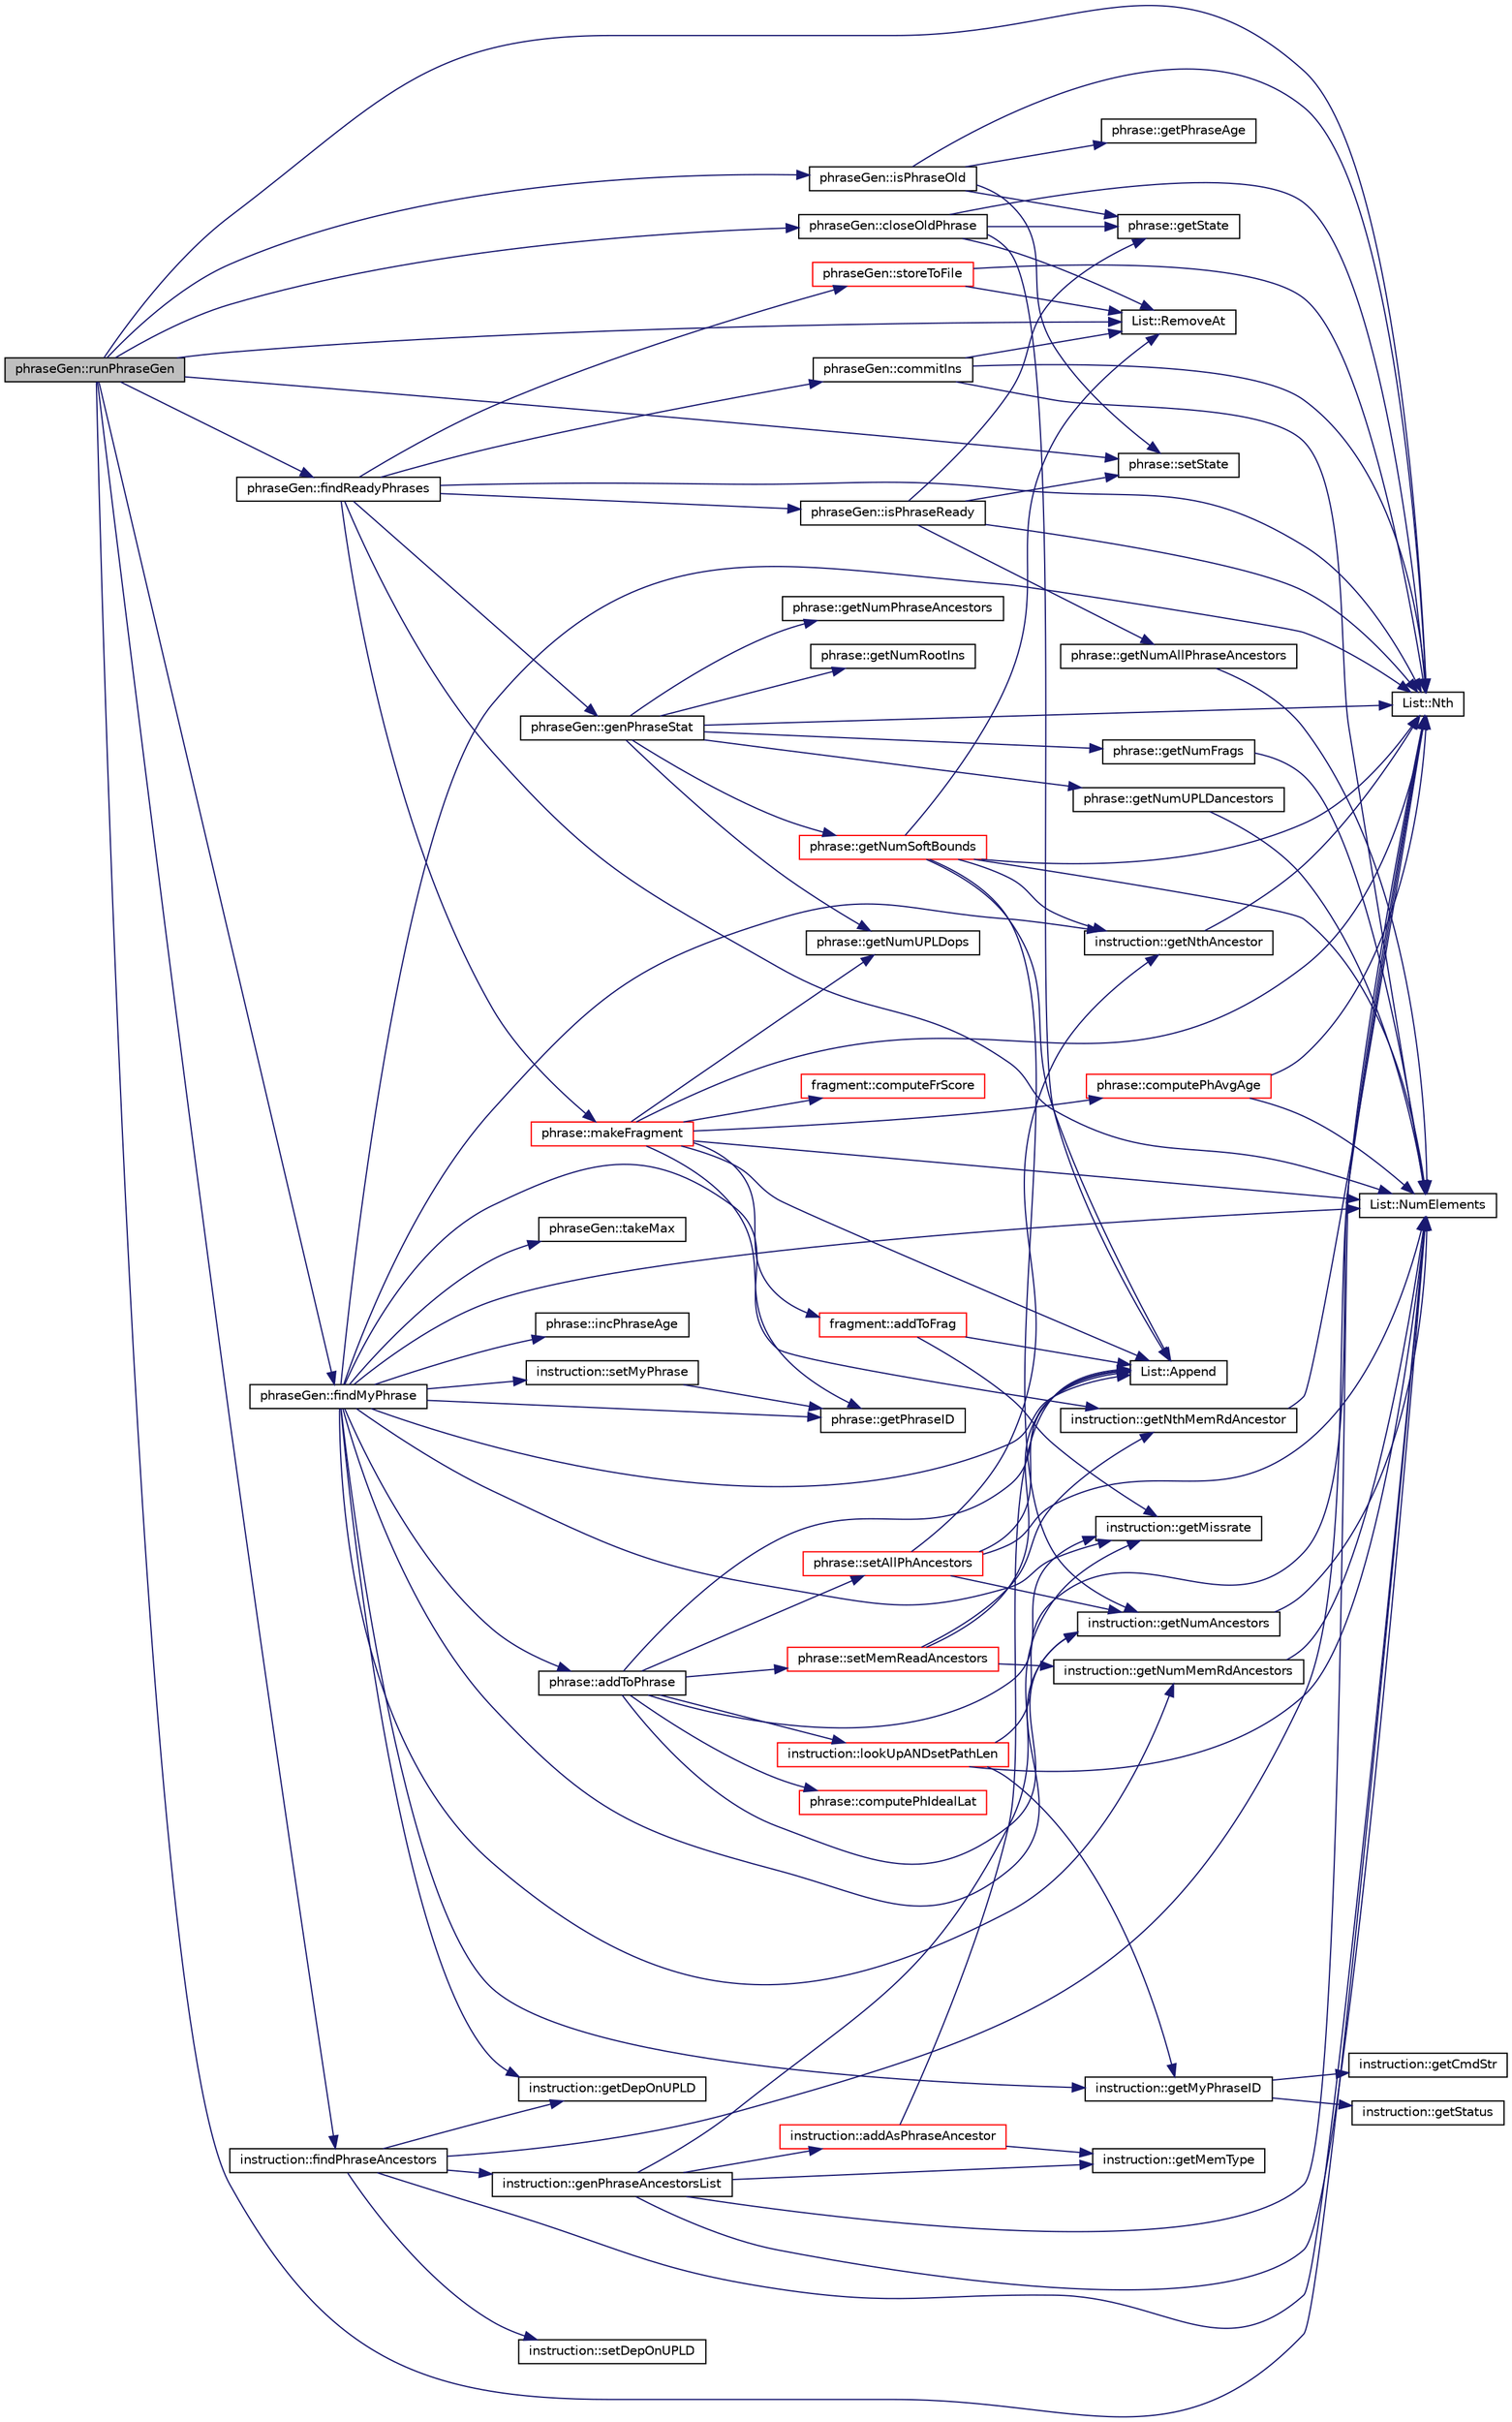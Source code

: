 digraph G
{
  edge [fontname="Helvetica",fontsize="10",labelfontname="Helvetica",labelfontsize="10"];
  node [fontname="Helvetica",fontsize="10",shape=record];
  rankdir=LR;
  Node1 [label="phraseGen::runPhraseGen",height=0.2,width=0.4,color="black", fillcolor="grey75", style="filled" fontcolor="black"];
  Node1 -> Node2 [color="midnightblue",fontsize="10",style="solid",fontname="Helvetica"];
  Node2 [label="phraseGen::closeOldPhrase",height=0.2,width=0.4,color="black", fillcolor="white", style="filled",URL="$classphraseGen.html#a35e9879ba8c8931661e112c579ead2b4"];
  Node2 -> Node3 [color="midnightblue",fontsize="10",style="solid",fontname="Helvetica"];
  Node3 [label="List::Append",height=0.2,width=0.4,color="black", fillcolor="white", style="filled",URL="$classList.html#a473190098e38206d0125b0737245e613"];
  Node2 -> Node4 [color="midnightblue",fontsize="10",style="solid",fontname="Helvetica"];
  Node4 [label="phrase::getState",height=0.2,width=0.4,color="black", fillcolor="white", style="filled",URL="$classphrase.html#a5f8a83c49715eab2fc1691ecc26fc50b"];
  Node2 -> Node5 [color="midnightblue",fontsize="10",style="solid",fontname="Helvetica"];
  Node5 [label="List::Nth",height=0.2,width=0.4,color="black", fillcolor="white", style="filled",URL="$classList.html#a5eb964816de33c85e1d46658ddf8c6c4"];
  Node2 -> Node6 [color="midnightblue",fontsize="10",style="solid",fontname="Helvetica"];
  Node6 [label="List::RemoveAt",height=0.2,width=0.4,color="black", fillcolor="white", style="filled",URL="$classList.html#af17f72d263f90d53ea8501b5b1853470"];
  Node1 -> Node7 [color="midnightblue",fontsize="10",style="solid",fontname="Helvetica"];
  Node7 [label="phraseGen::findMyPhrase",height=0.2,width=0.4,color="black", fillcolor="white", style="filled",URL="$classphraseGen.html#a04d54cfe18dfef407499f3e6829c32d3"];
  Node7 -> Node8 [color="midnightblue",fontsize="10",style="solid",fontname="Helvetica"];
  Node8 [label="phrase::addToPhrase",height=0.2,width=0.4,color="black", fillcolor="white", style="filled",URL="$classphrase.html#a747fdf8e7ac40b4bad71d20129ae0e73"];
  Node8 -> Node3 [color="midnightblue",fontsize="10",style="solid",fontname="Helvetica"];
  Node8 -> Node9 [color="midnightblue",fontsize="10",style="solid",fontname="Helvetica"];
  Node9 [label="phrase::computePhIdealLat",height=0.2,width=0.4,color="red", fillcolor="white", style="filled",URL="$classphrase.html#a3802e4135d44de3591bf71a939b37123"];
  Node8 -> Node10 [color="midnightblue",fontsize="10",style="solid",fontname="Helvetica"];
  Node10 [label="instruction::getMissrate",height=0.2,width=0.4,color="black", fillcolor="white", style="filled",URL="$classinstruction.html#a7f04521e22bec22c519fdc44d7c8b83a"];
  Node8 -> Node11 [color="midnightblue",fontsize="10",style="solid",fontname="Helvetica"];
  Node11 [label="instruction::getNumAncestors",height=0.2,width=0.4,color="black", fillcolor="white", style="filled",URL="$classinstruction.html#a2e29e3536ad20c65b6c7b76ba6e37ad8"];
  Node11 -> Node12 [color="midnightblue",fontsize="10",style="solid",fontname="Helvetica"];
  Node12 [label="List::NumElements",height=0.2,width=0.4,color="black", fillcolor="white", style="filled",URL="$classList.html#ac2e9d50f703b01bf643fa6ce50837c26"];
  Node8 -> Node13 [color="midnightblue",fontsize="10",style="solid",fontname="Helvetica"];
  Node13 [label="instruction::lookUpANDsetPathLen",height=0.2,width=0.4,color="red", fillcolor="white", style="filled",URL="$classinstruction.html#aad7cdb8a4cb4aa3f6fa92ceba462a106"];
  Node13 -> Node14 [color="midnightblue",fontsize="10",style="solid",fontname="Helvetica"];
  Node14 [label="instruction::getMyPhraseID",height=0.2,width=0.4,color="black", fillcolor="white", style="filled",URL="$classinstruction.html#a5047f83c94ed37bcae844d295ba0e6e4"];
  Node14 -> Node15 [color="midnightblue",fontsize="10",style="solid",fontname="Helvetica"];
  Node15 [label="instruction::getCmdStr",height=0.2,width=0.4,color="black", fillcolor="white", style="filled",URL="$classinstruction.html#a95d2dc965b2b6bb037d31af748b98d30"];
  Node14 -> Node16 [color="midnightblue",fontsize="10",style="solid",fontname="Helvetica"];
  Node16 [label="instruction::getStatus",height=0.2,width=0.4,color="black", fillcolor="white", style="filled",URL="$classinstruction.html#ae93f7b1b0385897bb15fc795ee654c37"];
  Node13 -> Node5 [color="midnightblue",fontsize="10",style="solid",fontname="Helvetica"];
  Node13 -> Node12 [color="midnightblue",fontsize="10",style="solid",fontname="Helvetica"];
  Node8 -> Node17 [color="midnightblue",fontsize="10",style="solid",fontname="Helvetica"];
  Node17 [label="phrase::setAllPhAncestors",height=0.2,width=0.4,color="red", fillcolor="white", style="filled",URL="$classphrase.html#a6e02c8bca1014c332e8d137be57193a4"];
  Node17 -> Node3 [color="midnightblue",fontsize="10",style="solid",fontname="Helvetica"];
  Node17 -> Node18 [color="midnightblue",fontsize="10",style="solid",fontname="Helvetica"];
  Node18 [label="instruction::getNthAncestor",height=0.2,width=0.4,color="black", fillcolor="white", style="filled",URL="$classinstruction.html#aee9c18eaa3dfe56eacc82ac31b8231d5"];
  Node18 -> Node5 [color="midnightblue",fontsize="10",style="solid",fontname="Helvetica"];
  Node17 -> Node11 [color="midnightblue",fontsize="10",style="solid",fontname="Helvetica"];
  Node17 -> Node12 [color="midnightblue",fontsize="10",style="solid",fontname="Helvetica"];
  Node8 -> Node19 [color="midnightblue",fontsize="10",style="solid",fontname="Helvetica"];
  Node19 [label="phrase::setMemReadAncestors",height=0.2,width=0.4,color="red", fillcolor="white", style="filled",URL="$classphrase.html#a486ed90f05206280c5a03441acd3f181"];
  Node19 -> Node3 [color="midnightblue",fontsize="10",style="solid",fontname="Helvetica"];
  Node19 -> Node20 [color="midnightblue",fontsize="10",style="solid",fontname="Helvetica"];
  Node20 [label="instruction::getNthMemRdAncestor",height=0.2,width=0.4,color="black", fillcolor="white", style="filled",URL="$classinstruction.html#ade9345ce46d71d566971798ea924a325"];
  Node20 -> Node5 [color="midnightblue",fontsize="10",style="solid",fontname="Helvetica"];
  Node19 -> Node21 [color="midnightblue",fontsize="10",style="solid",fontname="Helvetica"];
  Node21 [label="instruction::getNumMemRdAncestors",height=0.2,width=0.4,color="black", fillcolor="white", style="filled",URL="$classinstruction.html#a2a1e30e887dabbb7b60cc71a1d466105"];
  Node21 -> Node12 [color="midnightblue",fontsize="10",style="solid",fontname="Helvetica"];
  Node7 -> Node3 [color="midnightblue",fontsize="10",style="solid",fontname="Helvetica"];
  Node7 -> Node22 [color="midnightblue",fontsize="10",style="solid",fontname="Helvetica"];
  Node22 [label="instruction::getDepOnUPLD",height=0.2,width=0.4,color="black", fillcolor="white", style="filled",URL="$classinstruction.html#aa523eec9522b3dfa68918b24c378fcc2"];
  Node7 -> Node10 [color="midnightblue",fontsize="10",style="solid",fontname="Helvetica"];
  Node7 -> Node14 [color="midnightblue",fontsize="10",style="solid",fontname="Helvetica"];
  Node7 -> Node18 [color="midnightblue",fontsize="10",style="solid",fontname="Helvetica"];
  Node7 -> Node20 [color="midnightblue",fontsize="10",style="solid",fontname="Helvetica"];
  Node7 -> Node11 [color="midnightblue",fontsize="10",style="solid",fontname="Helvetica"];
  Node7 -> Node21 [color="midnightblue",fontsize="10",style="solid",fontname="Helvetica"];
  Node7 -> Node23 [color="midnightblue",fontsize="10",style="solid",fontname="Helvetica"];
  Node23 [label="phrase::getPhraseID",height=0.2,width=0.4,color="black", fillcolor="white", style="filled",URL="$classphrase.html#af752a00d3a1ec5ff1df4614ceb959027"];
  Node7 -> Node24 [color="midnightblue",fontsize="10",style="solid",fontname="Helvetica"];
  Node24 [label="phrase::incPhraseAge",height=0.2,width=0.4,color="black", fillcolor="white", style="filled",URL="$classphrase.html#a018c05c468cda3c143161ca33c8ff509"];
  Node7 -> Node5 [color="midnightblue",fontsize="10",style="solid",fontname="Helvetica"];
  Node7 -> Node12 [color="midnightblue",fontsize="10",style="solid",fontname="Helvetica"];
  Node7 -> Node25 [color="midnightblue",fontsize="10",style="solid",fontname="Helvetica"];
  Node25 [label="instruction::setMyPhrase",height=0.2,width=0.4,color="black", fillcolor="white", style="filled",URL="$classinstruction.html#aa2c3a45485ab0112df0187f08fd8a143"];
  Node25 -> Node23 [color="midnightblue",fontsize="10",style="solid",fontname="Helvetica"];
  Node7 -> Node26 [color="midnightblue",fontsize="10",style="solid",fontname="Helvetica"];
  Node26 [label="phraseGen::takeMax",height=0.2,width=0.4,color="black", fillcolor="white", style="filled",URL="$classphraseGen.html#ae79ea02ec875c2586543f8c844c721a0"];
  Node1 -> Node27 [color="midnightblue",fontsize="10",style="solid",fontname="Helvetica"];
  Node27 [label="instruction::findPhraseAncestors",height=0.2,width=0.4,color="black", fillcolor="white", style="filled",URL="$classinstruction.html#aed4714151da7fbcbe65485e5699cd72c"];
  Node27 -> Node28 [color="midnightblue",fontsize="10",style="solid",fontname="Helvetica"];
  Node28 [label="instruction::genPhraseAncestorsList",height=0.2,width=0.4,color="black", fillcolor="white", style="filled",URL="$classinstruction.html#af5a1d9e1a8a25f768c3dadf66fb83362"];
  Node28 -> Node29 [color="midnightblue",fontsize="10",style="solid",fontname="Helvetica"];
  Node29 [label="instruction::addAsPhraseAncestor",height=0.2,width=0.4,color="red", fillcolor="white", style="filled",URL="$classinstruction.html#a70d88f6c0d2cc47b2c18acd3118de671"];
  Node29 -> Node3 [color="midnightblue",fontsize="10",style="solid",fontname="Helvetica"];
  Node29 -> Node30 [color="midnightblue",fontsize="10",style="solid",fontname="Helvetica"];
  Node30 [label="instruction::getMemType",height=0.2,width=0.4,color="black", fillcolor="white", style="filled",URL="$classinstruction.html#a8051847b8731d697107d682564a7385f"];
  Node28 -> Node30 [color="midnightblue",fontsize="10",style="solid",fontname="Helvetica"];
  Node28 -> Node10 [color="midnightblue",fontsize="10",style="solid",fontname="Helvetica"];
  Node28 -> Node5 [color="midnightblue",fontsize="10",style="solid",fontname="Helvetica"];
  Node28 -> Node12 [color="midnightblue",fontsize="10",style="solid",fontname="Helvetica"];
  Node27 -> Node22 [color="midnightblue",fontsize="10",style="solid",fontname="Helvetica"];
  Node27 -> Node5 [color="midnightblue",fontsize="10",style="solid",fontname="Helvetica"];
  Node27 -> Node12 [color="midnightblue",fontsize="10",style="solid",fontname="Helvetica"];
  Node27 -> Node31 [color="midnightblue",fontsize="10",style="solid",fontname="Helvetica"];
  Node31 [label="instruction::setDepOnUPLD",height=0.2,width=0.4,color="black", fillcolor="white", style="filled",URL="$classinstruction.html#a99ed8de1173de1012b31333788a3e1a9"];
  Node1 -> Node32 [color="midnightblue",fontsize="10",style="solid",fontname="Helvetica"];
  Node32 [label="phraseGen::findReadyPhrases",height=0.2,width=0.4,color="black", fillcolor="white", style="filled",URL="$classphraseGen.html#ab1fd52686e66bea06bd08d7fc8a4eb23"];
  Node32 -> Node33 [color="midnightblue",fontsize="10",style="solid",fontname="Helvetica"];
  Node33 [label="phraseGen::commitIns",height=0.2,width=0.4,color="black", fillcolor="white", style="filled",URL="$classphraseGen.html#aa1371990d9d8c3f0804bea4a6129cbae"];
  Node33 -> Node5 [color="midnightblue",fontsize="10",style="solid",fontname="Helvetica"];
  Node33 -> Node12 [color="midnightblue",fontsize="10",style="solid",fontname="Helvetica"];
  Node33 -> Node6 [color="midnightblue",fontsize="10",style="solid",fontname="Helvetica"];
  Node32 -> Node34 [color="midnightblue",fontsize="10",style="solid",fontname="Helvetica"];
  Node34 [label="phraseGen::genPhraseStat",height=0.2,width=0.4,color="black", fillcolor="white", style="filled",URL="$classphraseGen.html#a8aa6ac2c304d3545c10da7c70ae6445d"];
  Node34 -> Node35 [color="midnightblue",fontsize="10",style="solid",fontname="Helvetica"];
  Node35 [label="phrase::getNumFrags",height=0.2,width=0.4,color="black", fillcolor="white", style="filled",URL="$classphrase.html#aad5e612377e6573abc754ad5b9dc2618"];
  Node35 -> Node12 [color="midnightblue",fontsize="10",style="solid",fontname="Helvetica"];
  Node34 -> Node36 [color="midnightblue",fontsize="10",style="solid",fontname="Helvetica"];
  Node36 [label="phrase::getNumPhraseAncestors",height=0.2,width=0.4,color="black", fillcolor="white", style="filled",URL="$classphrase.html#a8233a60f6da58ab8a72762da871e202f"];
  Node34 -> Node37 [color="midnightblue",fontsize="10",style="solid",fontname="Helvetica"];
  Node37 [label="phrase::getNumRootIns",height=0.2,width=0.4,color="black", fillcolor="white", style="filled",URL="$classphrase.html#a15938fc7a89b507ee68da569a8446552"];
  Node34 -> Node38 [color="midnightblue",fontsize="10",style="solid",fontname="Helvetica"];
  Node38 [label="phrase::getNumSoftBounds",height=0.2,width=0.4,color="red", fillcolor="white", style="filled",URL="$classphrase.html#afed9a471ff76a9155ccf016441753456"];
  Node38 -> Node3 [color="midnightblue",fontsize="10",style="solid",fontname="Helvetica"];
  Node38 -> Node18 [color="midnightblue",fontsize="10",style="solid",fontname="Helvetica"];
  Node38 -> Node11 [color="midnightblue",fontsize="10",style="solid",fontname="Helvetica"];
  Node38 -> Node5 [color="midnightblue",fontsize="10",style="solid",fontname="Helvetica"];
  Node38 -> Node12 [color="midnightblue",fontsize="10",style="solid",fontname="Helvetica"];
  Node38 -> Node6 [color="midnightblue",fontsize="10",style="solid",fontname="Helvetica"];
  Node34 -> Node39 [color="midnightblue",fontsize="10",style="solid",fontname="Helvetica"];
  Node39 [label="phrase::getNumUPLDancestors",height=0.2,width=0.4,color="black", fillcolor="white", style="filled",URL="$classphrase.html#abcf56d6bce291a90c7a95f336b9230ea"];
  Node39 -> Node12 [color="midnightblue",fontsize="10",style="solid",fontname="Helvetica"];
  Node34 -> Node40 [color="midnightblue",fontsize="10",style="solid",fontname="Helvetica"];
  Node40 [label="phrase::getNumUPLDops",height=0.2,width=0.4,color="black", fillcolor="white", style="filled",URL="$classphrase.html#a48e689fefaabe6f63f6987e25fd70159"];
  Node34 -> Node5 [color="midnightblue",fontsize="10",style="solid",fontname="Helvetica"];
  Node32 -> Node41 [color="midnightblue",fontsize="10",style="solid",fontname="Helvetica"];
  Node41 [label="phraseGen::isPhraseReady",height=0.2,width=0.4,color="black", fillcolor="white", style="filled",URL="$classphraseGen.html#aa63dd2ce73bcee18bea216bbc4899c76"];
  Node41 -> Node42 [color="midnightblue",fontsize="10",style="solid",fontname="Helvetica"];
  Node42 [label="phrase::getNumAllPhraseAncestors",height=0.2,width=0.4,color="black", fillcolor="white", style="filled",URL="$classphrase.html#afa8a3db74c2282bac47b136ddc8441e5"];
  Node42 -> Node12 [color="midnightblue",fontsize="10",style="solid",fontname="Helvetica"];
  Node41 -> Node4 [color="midnightblue",fontsize="10",style="solid",fontname="Helvetica"];
  Node41 -> Node5 [color="midnightblue",fontsize="10",style="solid",fontname="Helvetica"];
  Node41 -> Node43 [color="midnightblue",fontsize="10",style="solid",fontname="Helvetica"];
  Node43 [label="phrase::setState",height=0.2,width=0.4,color="black", fillcolor="white", style="filled",URL="$classphrase.html#a4df8152811c37d4e9bb0411bac21c403"];
  Node32 -> Node44 [color="midnightblue",fontsize="10",style="solid",fontname="Helvetica"];
  Node44 [label="phrase::makeFragment",height=0.2,width=0.4,color="red", fillcolor="white", style="filled",URL="$classphrase.html#ad596b3bf1c197e53a509dc02f41957cd"];
  Node44 -> Node45 [color="midnightblue",fontsize="10",style="solid",fontname="Helvetica"];
  Node45 [label="fragment::addToFrag",height=0.2,width=0.4,color="red", fillcolor="white", style="filled",URL="$classfragment.html#a536afae1860d52f35d230572958c5a48"];
  Node45 -> Node3 [color="midnightblue",fontsize="10",style="solid",fontname="Helvetica"];
  Node45 -> Node10 [color="midnightblue",fontsize="10",style="solid",fontname="Helvetica"];
  Node44 -> Node3 [color="midnightblue",fontsize="10",style="solid",fontname="Helvetica"];
  Node44 -> Node46 [color="midnightblue",fontsize="10",style="solid",fontname="Helvetica"];
  Node46 [label="fragment::computeFrScore",height=0.2,width=0.4,color="red", fillcolor="white", style="filled",URL="$classfragment.html#aaedc29f218f89cf851a75ae3093ef0a3"];
  Node44 -> Node47 [color="midnightblue",fontsize="10",style="solid",fontname="Helvetica"];
  Node47 [label="phrase::computePhAvgAge",height=0.2,width=0.4,color="red", fillcolor="white", style="filled",URL="$classphrase.html#af6067e30694915a2f2bf40a83e0630f2"];
  Node47 -> Node5 [color="midnightblue",fontsize="10",style="solid",fontname="Helvetica"];
  Node47 -> Node12 [color="midnightblue",fontsize="10",style="solid",fontname="Helvetica"];
  Node44 -> Node40 [color="midnightblue",fontsize="10",style="solid",fontname="Helvetica"];
  Node44 -> Node23 [color="midnightblue",fontsize="10",style="solid",fontname="Helvetica"];
  Node44 -> Node5 [color="midnightblue",fontsize="10",style="solid",fontname="Helvetica"];
  Node44 -> Node12 [color="midnightblue",fontsize="10",style="solid",fontname="Helvetica"];
  Node32 -> Node5 [color="midnightblue",fontsize="10",style="solid",fontname="Helvetica"];
  Node32 -> Node12 [color="midnightblue",fontsize="10",style="solid",fontname="Helvetica"];
  Node32 -> Node48 [color="midnightblue",fontsize="10",style="solid",fontname="Helvetica"];
  Node48 [label="phraseGen::storeToFile",height=0.2,width=0.4,color="red", fillcolor="white", style="filled",URL="$classphraseGen.html#aba7134610613016de2d7d91d47c5dd4e"];
  Node48 -> Node5 [color="midnightblue",fontsize="10",style="solid",fontname="Helvetica"];
  Node48 -> Node6 [color="midnightblue",fontsize="10",style="solid",fontname="Helvetica"];
  Node1 -> Node49 [color="midnightblue",fontsize="10",style="solid",fontname="Helvetica"];
  Node49 [label="phraseGen::isPhraseOld",height=0.2,width=0.4,color="black", fillcolor="white", style="filled",URL="$classphraseGen.html#a582a2a74fe8029250138b0736b1fa6f5"];
  Node49 -> Node50 [color="midnightblue",fontsize="10",style="solid",fontname="Helvetica"];
  Node50 [label="phrase::getPhraseAge",height=0.2,width=0.4,color="black", fillcolor="white", style="filled",URL="$classphrase.html#ac1d55c581972c220a09344e973da7bf3"];
  Node49 -> Node4 [color="midnightblue",fontsize="10",style="solid",fontname="Helvetica"];
  Node49 -> Node5 [color="midnightblue",fontsize="10",style="solid",fontname="Helvetica"];
  Node49 -> Node43 [color="midnightblue",fontsize="10",style="solid",fontname="Helvetica"];
  Node1 -> Node5 [color="midnightblue",fontsize="10",style="solid",fontname="Helvetica"];
  Node1 -> Node12 [color="midnightblue",fontsize="10",style="solid",fontname="Helvetica"];
  Node1 -> Node6 [color="midnightblue",fontsize="10",style="solid",fontname="Helvetica"];
  Node1 -> Node43 [color="midnightblue",fontsize="10",style="solid",fontname="Helvetica"];
}
